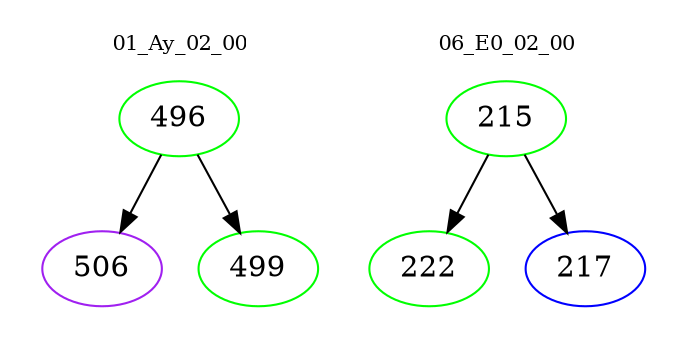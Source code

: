 digraph{
subgraph cluster_0 {
color = white
label = "01_Ay_02_00";
fontsize=10;
T0_496 [label="496", color="green"]
T0_496 -> T0_506 [color="black"]
T0_506 [label="506", color="purple"]
T0_496 -> T0_499 [color="black"]
T0_499 [label="499", color="green"]
}
subgraph cluster_1 {
color = white
label = "06_E0_02_00";
fontsize=10;
T1_215 [label="215", color="green"]
T1_215 -> T1_222 [color="black"]
T1_222 [label="222", color="green"]
T1_215 -> T1_217 [color="black"]
T1_217 [label="217", color="blue"]
}
}
